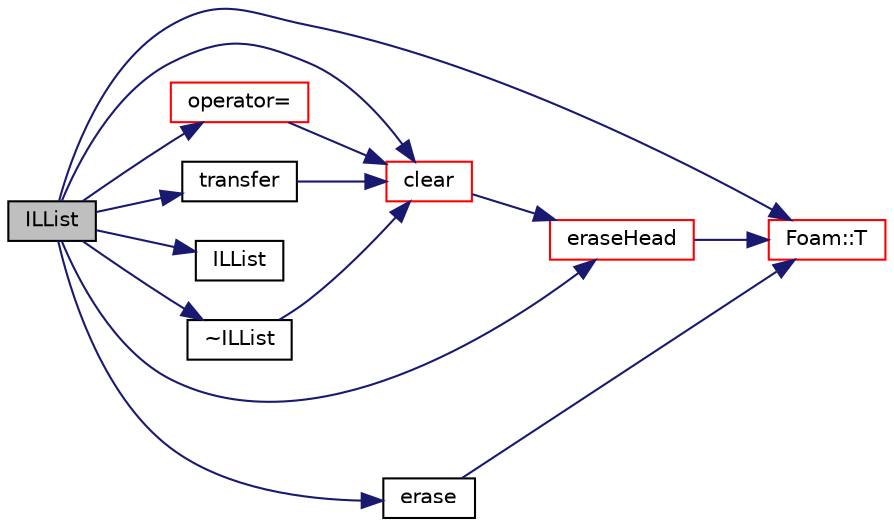 digraph "ILList"
{
  bgcolor="transparent";
  edge [fontname="Helvetica",fontsize="10",labelfontname="Helvetica",labelfontsize="10"];
  node [fontname="Helvetica",fontsize="10",shape=record];
  rankdir="LR";
  Node3 [label="ILList",height=0.2,width=0.4,color="black", fillcolor="grey75", style="filled", fontcolor="black"];
  Node3 -> Node4 [color="midnightblue",fontsize="10",style="solid",fontname="Helvetica"];
  Node4 [label="clear",height=0.2,width=0.4,color="red",URL="$a26901.html#ac8bb3912a3ce86b15842e79d0b421204",tooltip="Clear the contents of the list. "];
  Node4 -> Node5 [color="midnightblue",fontsize="10",style="solid",fontname="Helvetica"];
  Node5 [label="eraseHead",height=0.2,width=0.4,color="red",URL="$a26901.html#a458713d066f301e65bf3a562b72507bd",tooltip="Remove the head element specified from the list and delete it. "];
  Node5 -> Node6 [color="midnightblue",fontsize="10",style="solid",fontname="Helvetica"];
  Node6 [label="Foam::T",height=0.2,width=0.4,color="red",URL="$a21851.html#ae57fda0abb14bb0944947c463c6e09d4"];
  Node3 -> Node13 [color="midnightblue",fontsize="10",style="solid",fontname="Helvetica"];
  Node13 [label="erase",height=0.2,width=0.4,color="black",URL="$a26901.html#a4e7f8058323d26d5d980c27ef734d8bb",tooltip="Remove the specified element from the list and delete it. "];
  Node13 -> Node6 [color="midnightblue",fontsize="10",style="solid",fontname="Helvetica"];
  Node3 -> Node5 [color="midnightblue",fontsize="10",style="solid",fontname="Helvetica"];
  Node3 -> Node14 [color="midnightblue",fontsize="10",style="solid",fontname="Helvetica"];
  Node14 [label="ILList",height=0.2,width=0.4,color="black",URL="$a26901.html#aecb18670aa98571204a0d1def7ef9b05",tooltip="Null construct. "];
  Node3 -> Node15 [color="midnightblue",fontsize="10",style="solid",fontname="Helvetica"];
  Node15 [label="operator=",height=0.2,width=0.4,color="red",URL="$a26901.html#afd9ddd19ae990f5745f3a7aa56c9237f",tooltip="Assignment operator. "];
  Node15 -> Node4 [color="midnightblue",fontsize="10",style="solid",fontname="Helvetica"];
  Node3 -> Node6 [color="midnightblue",fontsize="10",style="solid",fontname="Helvetica"];
  Node3 -> Node18 [color="midnightblue",fontsize="10",style="solid",fontname="Helvetica"];
  Node18 [label="transfer",height=0.2,width=0.4,color="black",URL="$a26901.html#a164411d75b8c32d56315907b7b083c02",tooltip="Transfer the contents of the argument into this List. "];
  Node18 -> Node4 [color="midnightblue",fontsize="10",style="solid",fontname="Helvetica"];
  Node3 -> Node19 [color="midnightblue",fontsize="10",style="solid",fontname="Helvetica"];
  Node19 [label="~ILList",height=0.2,width=0.4,color="black",URL="$a26901.html#ae5faf5948bec1fd2b538e1c0481b4a76",tooltip="Destructor. "];
  Node19 -> Node4 [color="midnightblue",fontsize="10",style="solid",fontname="Helvetica"];
}
